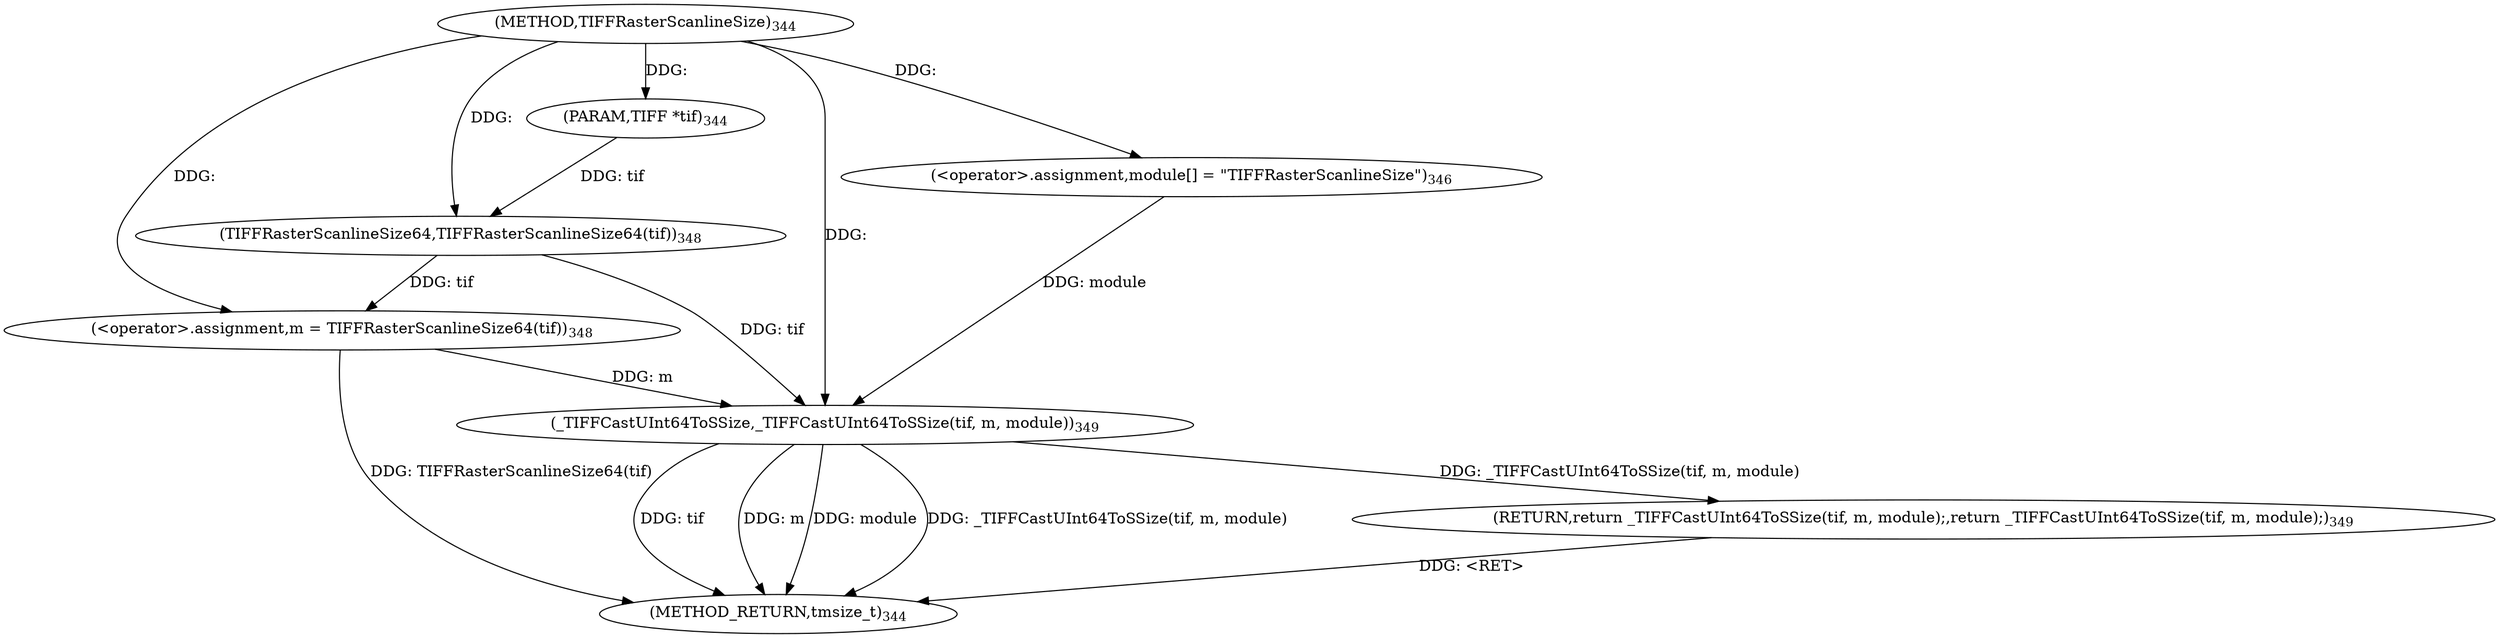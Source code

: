 digraph "TIFFRasterScanlineSize" {  
"11729" [label = <(METHOD,TIFFRasterScanlineSize)<SUB>344</SUB>> ]
"11746" [label = <(METHOD_RETURN,tmsize_t)<SUB>344</SUB>> ]
"11730" [label = <(PARAM,TIFF *tif)<SUB>344</SUB>> ]
"11733" [label = <(&lt;operator&gt;.assignment,module[] = &quot;TIFFRasterScanlineSize&quot;)<SUB>346</SUB>> ]
"11737" [label = <(&lt;operator&gt;.assignment,m = TIFFRasterScanlineSize64(tif))<SUB>348</SUB>> ]
"11741" [label = <(RETURN,return _TIFFCastUInt64ToSSize(tif, m, module);,return _TIFFCastUInt64ToSSize(tif, m, module);)<SUB>349</SUB>> ]
"11742" [label = <(_TIFFCastUInt64ToSSize,_TIFFCastUInt64ToSSize(tif, m, module))<SUB>349</SUB>> ]
"11739" [label = <(TIFFRasterScanlineSize64,TIFFRasterScanlineSize64(tif))<SUB>348</SUB>> ]
  "11741" -> "11746"  [ label = "DDG: &lt;RET&gt;"] 
  "11737" -> "11746"  [ label = "DDG: TIFFRasterScanlineSize64(tif)"] 
  "11742" -> "11746"  [ label = "DDG: tif"] 
  "11742" -> "11746"  [ label = "DDG: m"] 
  "11742" -> "11746"  [ label = "DDG: module"] 
  "11742" -> "11746"  [ label = "DDG: _TIFFCastUInt64ToSSize(tif, m, module)"] 
  "11729" -> "11730"  [ label = "DDG: "] 
  "11729" -> "11733"  [ label = "DDG: "] 
  "11739" -> "11737"  [ label = "DDG: tif"] 
  "11742" -> "11741"  [ label = "DDG: _TIFFCastUInt64ToSSize(tif, m, module)"] 
  "11729" -> "11737"  [ label = "DDG: "] 
  "11730" -> "11739"  [ label = "DDG: tif"] 
  "11729" -> "11739"  [ label = "DDG: "] 
  "11739" -> "11742"  [ label = "DDG: tif"] 
  "11729" -> "11742"  [ label = "DDG: "] 
  "11737" -> "11742"  [ label = "DDG: m"] 
  "11733" -> "11742"  [ label = "DDG: module"] 
}

